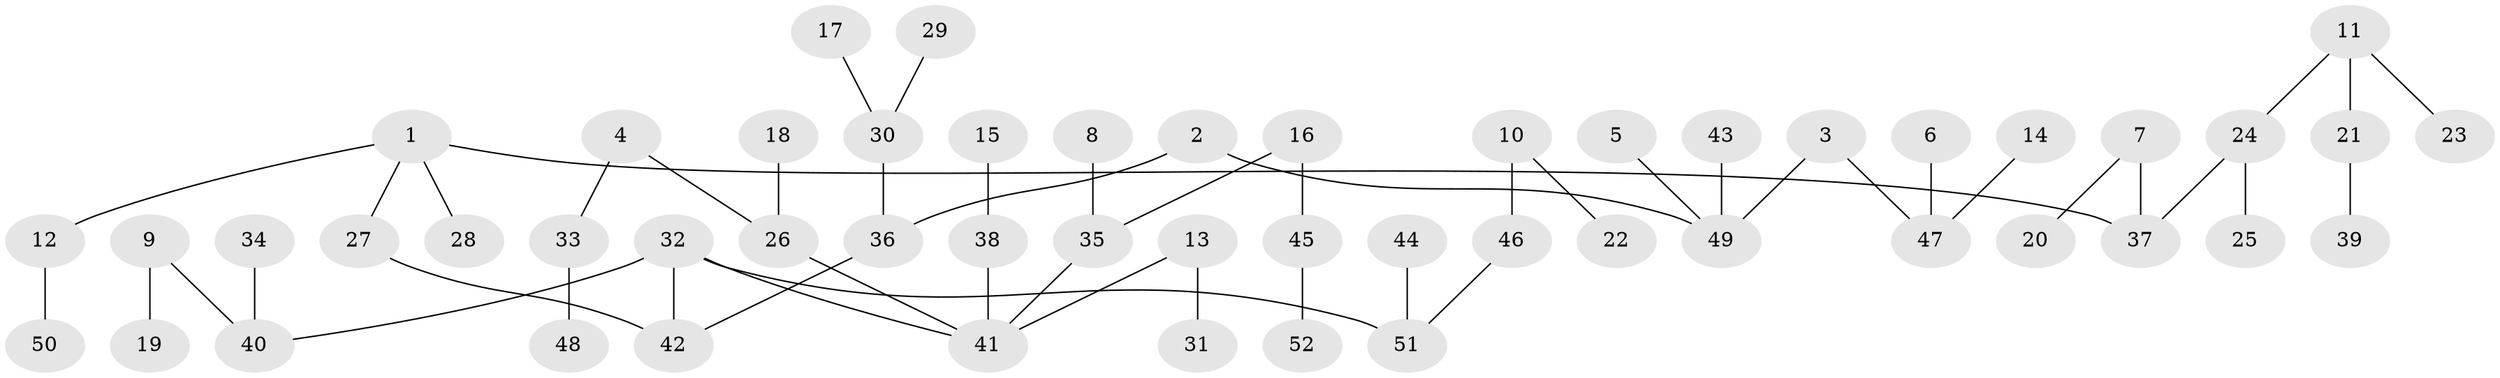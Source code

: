 // original degree distribution, {5: 0.038461538461538464, 3: 0.08653846153846154, 4: 0.08653846153846154, 2: 0.28846153846153844, 6: 0.009615384615384616, 1: 0.4807692307692308, 7: 0.009615384615384616}
// Generated by graph-tools (version 1.1) at 2025/37/03/04/25 23:37:29]
// undirected, 52 vertices, 51 edges
graph export_dot {
  node [color=gray90,style=filled];
  1;
  2;
  3;
  4;
  5;
  6;
  7;
  8;
  9;
  10;
  11;
  12;
  13;
  14;
  15;
  16;
  17;
  18;
  19;
  20;
  21;
  22;
  23;
  24;
  25;
  26;
  27;
  28;
  29;
  30;
  31;
  32;
  33;
  34;
  35;
  36;
  37;
  38;
  39;
  40;
  41;
  42;
  43;
  44;
  45;
  46;
  47;
  48;
  49;
  50;
  51;
  52;
  1 -- 12 [weight=1.0];
  1 -- 27 [weight=1.0];
  1 -- 28 [weight=1.0];
  1 -- 37 [weight=1.0];
  2 -- 36 [weight=1.0];
  2 -- 49 [weight=1.0];
  3 -- 47 [weight=1.0];
  3 -- 49 [weight=1.0];
  4 -- 26 [weight=1.0];
  4 -- 33 [weight=1.0];
  5 -- 49 [weight=1.0];
  6 -- 47 [weight=1.0];
  7 -- 20 [weight=1.0];
  7 -- 37 [weight=1.0];
  8 -- 35 [weight=1.0];
  9 -- 19 [weight=1.0];
  9 -- 40 [weight=1.0];
  10 -- 22 [weight=1.0];
  10 -- 46 [weight=1.0];
  11 -- 21 [weight=1.0];
  11 -- 23 [weight=1.0];
  11 -- 24 [weight=1.0];
  12 -- 50 [weight=1.0];
  13 -- 31 [weight=1.0];
  13 -- 41 [weight=1.0];
  14 -- 47 [weight=1.0];
  15 -- 38 [weight=1.0];
  16 -- 35 [weight=1.0];
  16 -- 45 [weight=1.0];
  17 -- 30 [weight=1.0];
  18 -- 26 [weight=1.0];
  21 -- 39 [weight=1.0];
  24 -- 25 [weight=1.0];
  24 -- 37 [weight=1.0];
  26 -- 41 [weight=1.0];
  27 -- 42 [weight=1.0];
  29 -- 30 [weight=1.0];
  30 -- 36 [weight=1.0];
  32 -- 40 [weight=1.0];
  32 -- 41 [weight=1.0];
  32 -- 42 [weight=1.0];
  32 -- 51 [weight=1.0];
  33 -- 48 [weight=1.0];
  34 -- 40 [weight=1.0];
  35 -- 41 [weight=1.0];
  36 -- 42 [weight=1.0];
  38 -- 41 [weight=1.0];
  43 -- 49 [weight=1.0];
  44 -- 51 [weight=1.0];
  45 -- 52 [weight=1.0];
  46 -- 51 [weight=1.0];
}
